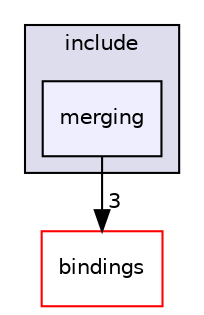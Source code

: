 digraph "merging" {
  compound=true
  node [ fontsize="10", fontname="Helvetica"];
  edge [ labelfontsize="10", labelfontname="Helvetica"];
  subgraph clusterdir_8b1d150e9f156064a1b3b6bfd83b297b {
    graph [ bgcolor="#ddddee", pencolor="black", label="include" fontname="Helvetica", fontsize="10", URL="dir_8b1d150e9f156064a1b3b6bfd83b297b.html"]
  dir_b7d06c00d3a4a66dc199a40a626d14f4 [shape=box, label="merging", style="filled", fillcolor="#eeeeff", pencolor="black", URL="dir_b7d06c00d3a4a66dc199a40a626d14f4.html"];
  }
  dir_ea91a2a72b7cbbf988d2bd2cd1d23e49 [shape=box label="bindings" fillcolor="white" style="filled" color="red" URL="dir_ea91a2a72b7cbbf988d2bd2cd1d23e49.html"];
  dir_b7d06c00d3a4a66dc199a40a626d14f4->dir_ea91a2a72b7cbbf988d2bd2cd1d23e49 [headlabel="3", labeldistance=1.5 headhref="dir_000007_000016.html"];
}
